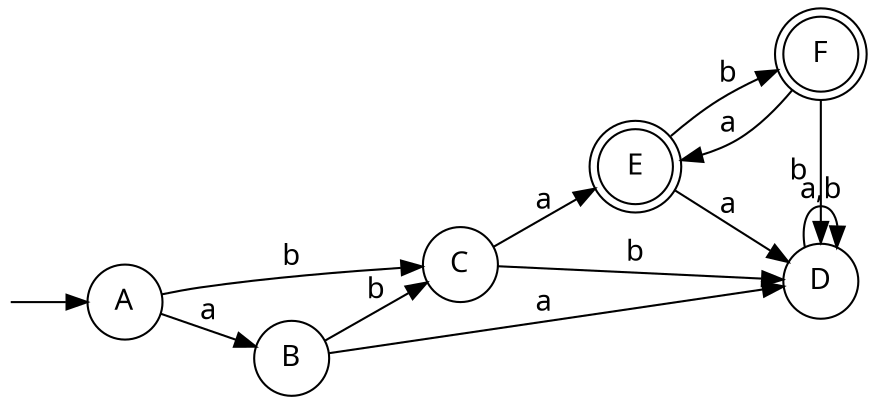 digraph ej04_m4 {
	dpi=300
    rankdir=LR
	fontname="Ubuntu Mono"
	node [fontname="Ubuntu Mono", width=0.5]
	edge [fontname="Ubuntu Mono"]
	node [shape=doublecircle]; E F
	node [shape=circle]
	start [label="", shape=none, width=0, height=0]
	start -> A
	A -> B [label="a"]
	A -> C [label="b"]
	B -> D [label="a"]
	B -> C [label="b"]
	C -> E [label="a"]
	C -> D [label="b"]
	D -> D [label="a,b"]
	E -> D [label="a"]
	E -> F [label="b"]
	F -> E [label="a", constraint=false]
	F -> D [label="b", constraint=false]
}
